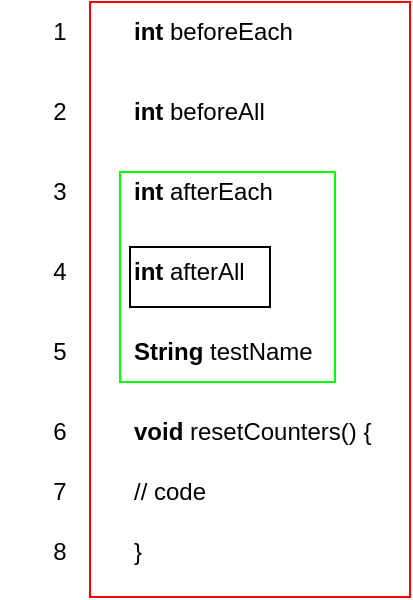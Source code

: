 <mxfile version="24.7.7">
  <diagram name="Seite-1" id="QBMekcYSgEYy4Dey6hCh">
    <mxGraphModel dx="570" dy="316" grid="1" gridSize="10" guides="1" tooltips="1" connect="1" arrows="1" fold="1" page="1" pageScale="1" pageWidth="827" pageHeight="1169" math="0" shadow="0">
      <root>
        <mxCell id="0" />
        <mxCell id="1" parent="0" />
        <mxCell id="gMbiwd17Ytz5BKYA6aA2-25" value="" style="rounded=0;whiteSpace=wrap;html=1;strokeColor=#00FF00;" vertex="1" parent="1">
          <mxGeometry x="80" y="115" width="107.5" height="105" as="geometry" />
        </mxCell>
        <mxCell id="gMbiwd17Ytz5BKYA6aA2-8" value="1" style="text;html=1;align=center;verticalAlign=middle;whiteSpace=wrap;rounded=0;" vertex="1" parent="1">
          <mxGeometry x="20" y="30" width="60" height="30" as="geometry" />
        </mxCell>
        <mxCell id="gMbiwd17Ytz5BKYA6aA2-9" value="2" style="text;html=1;align=center;verticalAlign=middle;whiteSpace=wrap;rounded=0;" vertex="1" parent="1">
          <mxGeometry x="20" y="70" width="60" height="30" as="geometry" />
        </mxCell>
        <mxCell id="gMbiwd17Ytz5BKYA6aA2-10" value="3" style="text;html=1;align=center;verticalAlign=middle;whiteSpace=wrap;rounded=0;" vertex="1" parent="1">
          <mxGeometry x="20" y="110" width="60" height="30" as="geometry" />
        </mxCell>
        <mxCell id="gMbiwd17Ytz5BKYA6aA2-11" value="4" style="text;html=1;align=center;verticalAlign=middle;whiteSpace=wrap;rounded=0;" vertex="1" parent="1">
          <mxGeometry x="20" y="150" width="60" height="30" as="geometry" />
        </mxCell>
        <mxCell id="gMbiwd17Ytz5BKYA6aA2-12" value="&lt;b&gt;int &lt;/b&gt;beforeEach" style="text;html=1;align=left;verticalAlign=middle;resizable=0;points=[];autosize=1;strokeColor=none;fillColor=none;" vertex="1" parent="1">
          <mxGeometry x="85" y="30" width="100" height="30" as="geometry" />
        </mxCell>
        <mxCell id="gMbiwd17Ytz5BKYA6aA2-13" value="&lt;b&gt;int &lt;/b&gt;beforeAll" style="text;html=1;align=left;verticalAlign=middle;resizable=0;points=[];autosize=1;strokeColor=none;fillColor=none;" vertex="1" parent="1">
          <mxGeometry x="85" y="70" width="90" height="30" as="geometry" />
        </mxCell>
        <mxCell id="gMbiwd17Ytz5BKYA6aA2-14" value="&lt;b&gt;int &lt;/b&gt;afterEach" style="text;html=1;align=left;verticalAlign=middle;resizable=0;points=[];autosize=1;strokeColor=none;fillColor=none;" vertex="1" parent="1">
          <mxGeometry x="85" y="110" width="90" height="30" as="geometry" />
        </mxCell>
        <mxCell id="gMbiwd17Ytz5BKYA6aA2-15" value="&lt;b&gt;int &lt;/b&gt;afterAll" style="text;html=1;align=left;verticalAlign=middle;resizable=0;points=[];autosize=1;strokeColor=none;fillColor=none;" vertex="1" parent="1">
          <mxGeometry x="85" y="150" width="80" height="30" as="geometry" />
        </mxCell>
        <mxCell id="gMbiwd17Ytz5BKYA6aA2-16" value="5" style="text;html=1;align=center;verticalAlign=middle;whiteSpace=wrap;rounded=0;" vertex="1" parent="1">
          <mxGeometry x="20" y="190" width="60" height="30" as="geometry" />
        </mxCell>
        <mxCell id="gMbiwd17Ytz5BKYA6aA2-26" value="" style="rounded=0;whiteSpace=wrap;html=1;strokeColor=#FF0000;fillColor=none;" vertex="1" parent="1">
          <mxGeometry x="65" y="30" width="160" height="297.5" as="geometry" />
        </mxCell>
        <mxCell id="gMbiwd17Ytz5BKYA6aA2-17" value="&lt;b&gt;String &lt;/b&gt;testName" style="text;html=1;align=left;verticalAlign=middle;resizable=0;points=[];autosize=1;strokeColor=none;fillColor=none;" vertex="1" parent="1">
          <mxGeometry x="85" y="190" width="110" height="30" as="geometry" />
        </mxCell>
        <mxCell id="gMbiwd17Ytz5BKYA6aA2-18" value="6" style="text;html=1;align=center;verticalAlign=middle;whiteSpace=wrap;rounded=0;" vertex="1" parent="1">
          <mxGeometry x="20" y="230" width="60" height="30" as="geometry" />
        </mxCell>
        <mxCell id="gMbiwd17Ytz5BKYA6aA2-19" value="&lt;b&gt;void &lt;/b&gt;resetCounters() {" style="text;html=1;align=left;verticalAlign=middle;resizable=0;points=[];autosize=1;strokeColor=none;fillColor=none;" vertex="1" parent="1">
          <mxGeometry x="85" y="230" width="140" height="30" as="geometry" />
        </mxCell>
        <mxCell id="gMbiwd17Ytz5BKYA6aA2-20" value="7" style="text;html=1;align=center;verticalAlign=middle;whiteSpace=wrap;rounded=0;" vertex="1" parent="1">
          <mxGeometry x="20" y="260" width="60" height="30" as="geometry" />
        </mxCell>
        <mxCell id="gMbiwd17Ytz5BKYA6aA2-21" value="// code" style="text;html=1;align=left;verticalAlign=middle;resizable=0;points=[];autosize=1;strokeColor=none;fillColor=none;" vertex="1" parent="1">
          <mxGeometry x="85" y="260" width="60" height="30" as="geometry" />
        </mxCell>
        <mxCell id="gMbiwd17Ytz5BKYA6aA2-22" value="8" style="text;html=1;align=center;verticalAlign=middle;whiteSpace=wrap;rounded=0;" vertex="1" parent="1">
          <mxGeometry x="20" y="290" width="60" height="30" as="geometry" />
        </mxCell>
        <mxCell id="gMbiwd17Ytz5BKYA6aA2-23" value="}" style="text;html=1;align=left;verticalAlign=middle;resizable=0;points=[];autosize=1;strokeColor=none;fillColor=none;" vertex="1" parent="1">
          <mxGeometry x="85" y="290" width="30" height="30" as="geometry" />
        </mxCell>
        <mxCell id="gMbiwd17Ytz5BKYA6aA2-24" value="" style="rounded=0;whiteSpace=wrap;html=1;fillColor=none;" vertex="1" parent="1">
          <mxGeometry x="85" y="152.5" width="70" height="30" as="geometry" />
        </mxCell>
      </root>
    </mxGraphModel>
  </diagram>
</mxfile>
